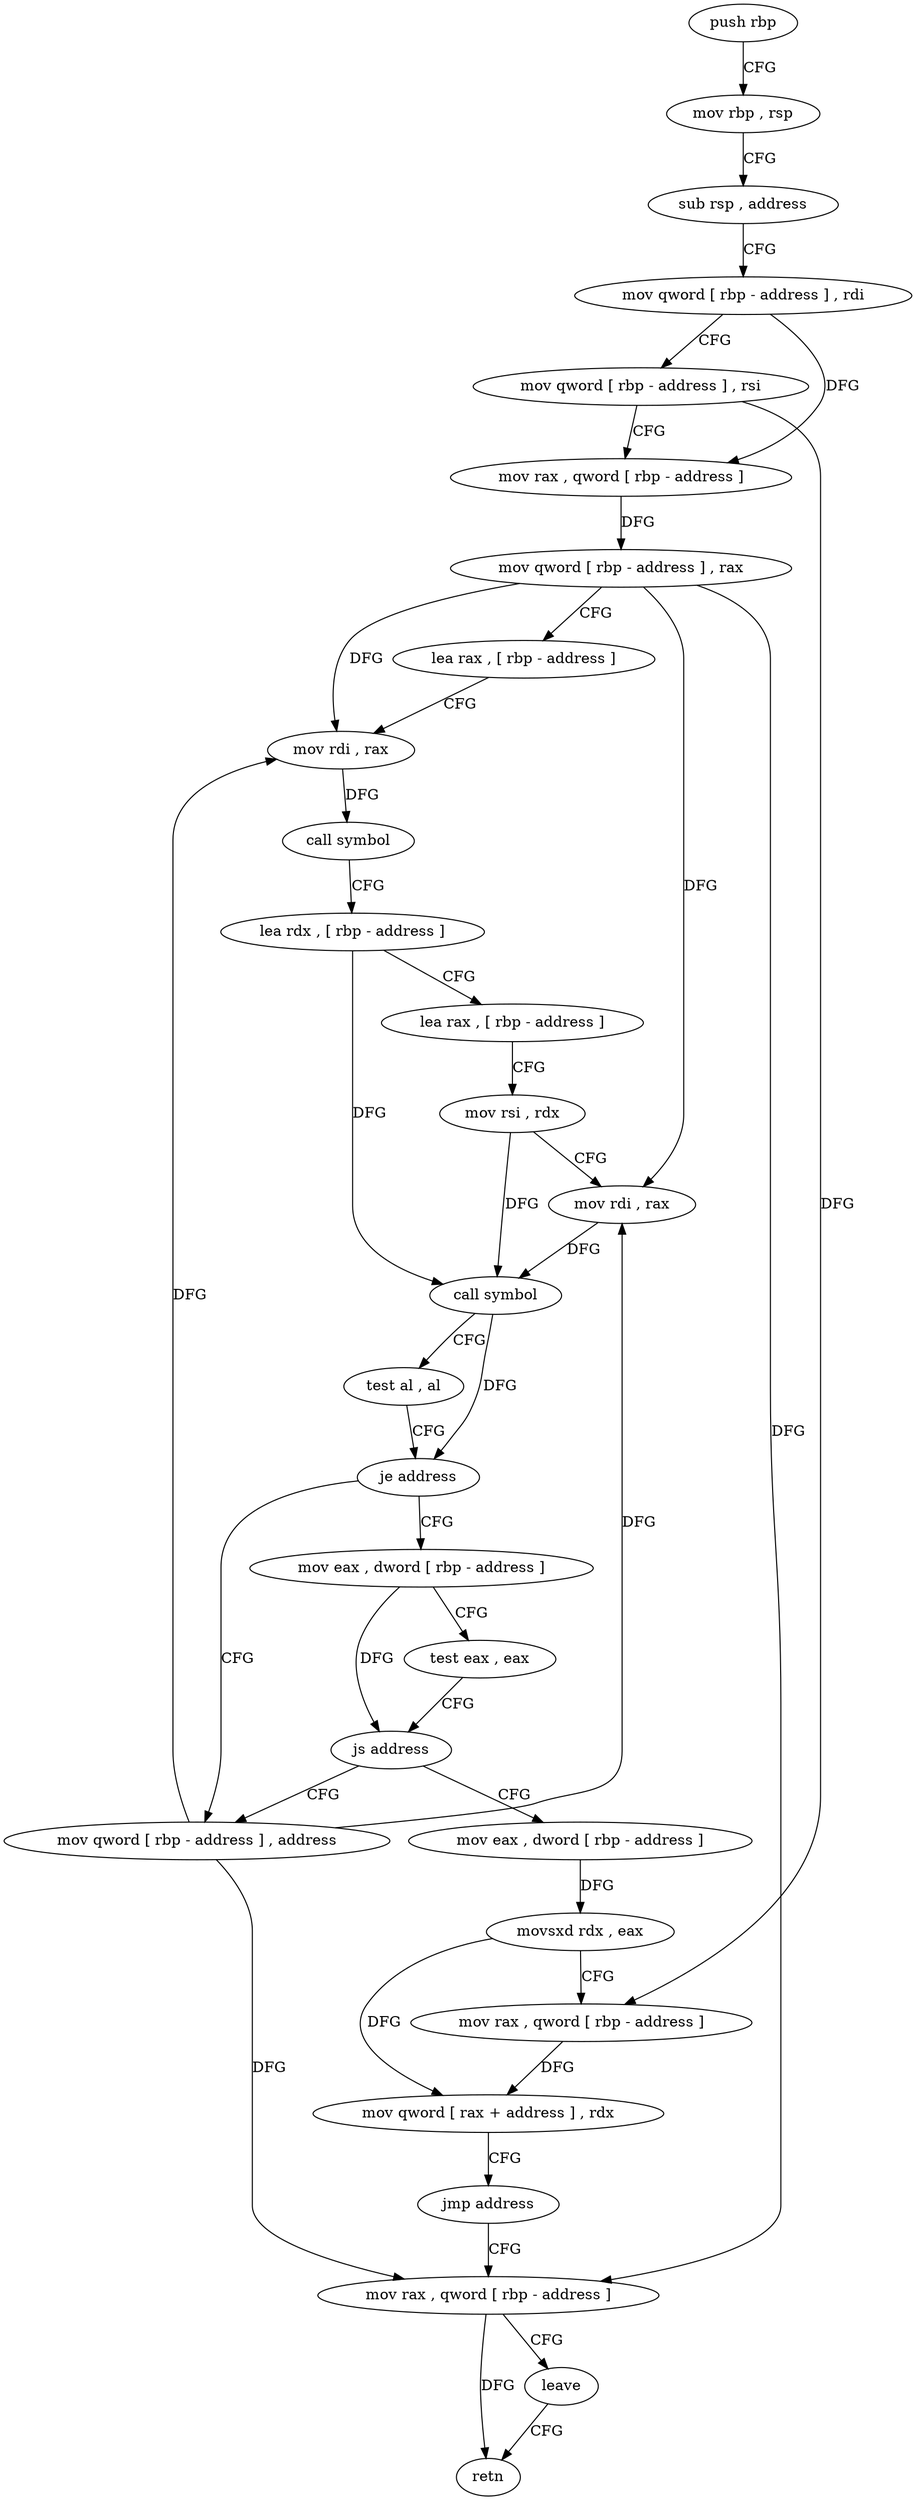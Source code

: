 digraph "func" {
"181241" [label = "push rbp" ]
"181242" [label = "mov rbp , rsp" ]
"181245" [label = "sub rsp , address" ]
"181249" [label = "mov qword [ rbp - address ] , rdi" ]
"181253" [label = "mov qword [ rbp - address ] , rsi" ]
"181257" [label = "mov rax , qword [ rbp - address ]" ]
"181261" [label = "mov qword [ rbp - address ] , rax" ]
"181265" [label = "lea rax , [ rbp - address ]" ]
"181269" [label = "mov rdi , rax" ]
"181272" [label = "call symbol" ]
"181277" [label = "lea rdx , [ rbp - address ]" ]
"181281" [label = "lea rax , [ rbp - address ]" ]
"181285" [label = "mov rsi , rdx" ]
"181288" [label = "mov rdi , rax" ]
"181291" [label = "call symbol" ]
"181296" [label = "test al , al" ]
"181298" [label = "je address" ]
"181323" [label = "mov qword [ rbp - address ] , address" ]
"181300" [label = "mov eax , dword [ rbp - address ]" ]
"181331" [label = "mov rax , qword [ rbp - address ]" ]
"181303" [label = "test eax , eax" ]
"181305" [label = "js address" ]
"181307" [label = "mov eax , dword [ rbp - address ]" ]
"181310" [label = "movsxd rdx , eax" ]
"181313" [label = "mov rax , qword [ rbp - address ]" ]
"181317" [label = "mov qword [ rax + address ] , rdx" ]
"181321" [label = "jmp address" ]
"181335" [label = "leave" ]
"181336" [label = "retn" ]
"181241" -> "181242" [ label = "CFG" ]
"181242" -> "181245" [ label = "CFG" ]
"181245" -> "181249" [ label = "CFG" ]
"181249" -> "181253" [ label = "CFG" ]
"181249" -> "181257" [ label = "DFG" ]
"181253" -> "181257" [ label = "CFG" ]
"181253" -> "181313" [ label = "DFG" ]
"181257" -> "181261" [ label = "DFG" ]
"181261" -> "181265" [ label = "CFG" ]
"181261" -> "181331" [ label = "DFG" ]
"181261" -> "181269" [ label = "DFG" ]
"181261" -> "181288" [ label = "DFG" ]
"181265" -> "181269" [ label = "CFG" ]
"181269" -> "181272" [ label = "DFG" ]
"181272" -> "181277" [ label = "CFG" ]
"181277" -> "181281" [ label = "CFG" ]
"181277" -> "181291" [ label = "DFG" ]
"181281" -> "181285" [ label = "CFG" ]
"181285" -> "181288" [ label = "CFG" ]
"181285" -> "181291" [ label = "DFG" ]
"181288" -> "181291" [ label = "DFG" ]
"181291" -> "181296" [ label = "CFG" ]
"181291" -> "181298" [ label = "DFG" ]
"181296" -> "181298" [ label = "CFG" ]
"181298" -> "181323" [ label = "CFG" ]
"181298" -> "181300" [ label = "CFG" ]
"181323" -> "181331" [ label = "DFG" ]
"181323" -> "181269" [ label = "DFG" ]
"181323" -> "181288" [ label = "DFG" ]
"181300" -> "181303" [ label = "CFG" ]
"181300" -> "181305" [ label = "DFG" ]
"181331" -> "181335" [ label = "CFG" ]
"181331" -> "181336" [ label = "DFG" ]
"181303" -> "181305" [ label = "CFG" ]
"181305" -> "181323" [ label = "CFG" ]
"181305" -> "181307" [ label = "CFG" ]
"181307" -> "181310" [ label = "DFG" ]
"181310" -> "181313" [ label = "CFG" ]
"181310" -> "181317" [ label = "DFG" ]
"181313" -> "181317" [ label = "DFG" ]
"181317" -> "181321" [ label = "CFG" ]
"181321" -> "181331" [ label = "CFG" ]
"181335" -> "181336" [ label = "CFG" ]
}
